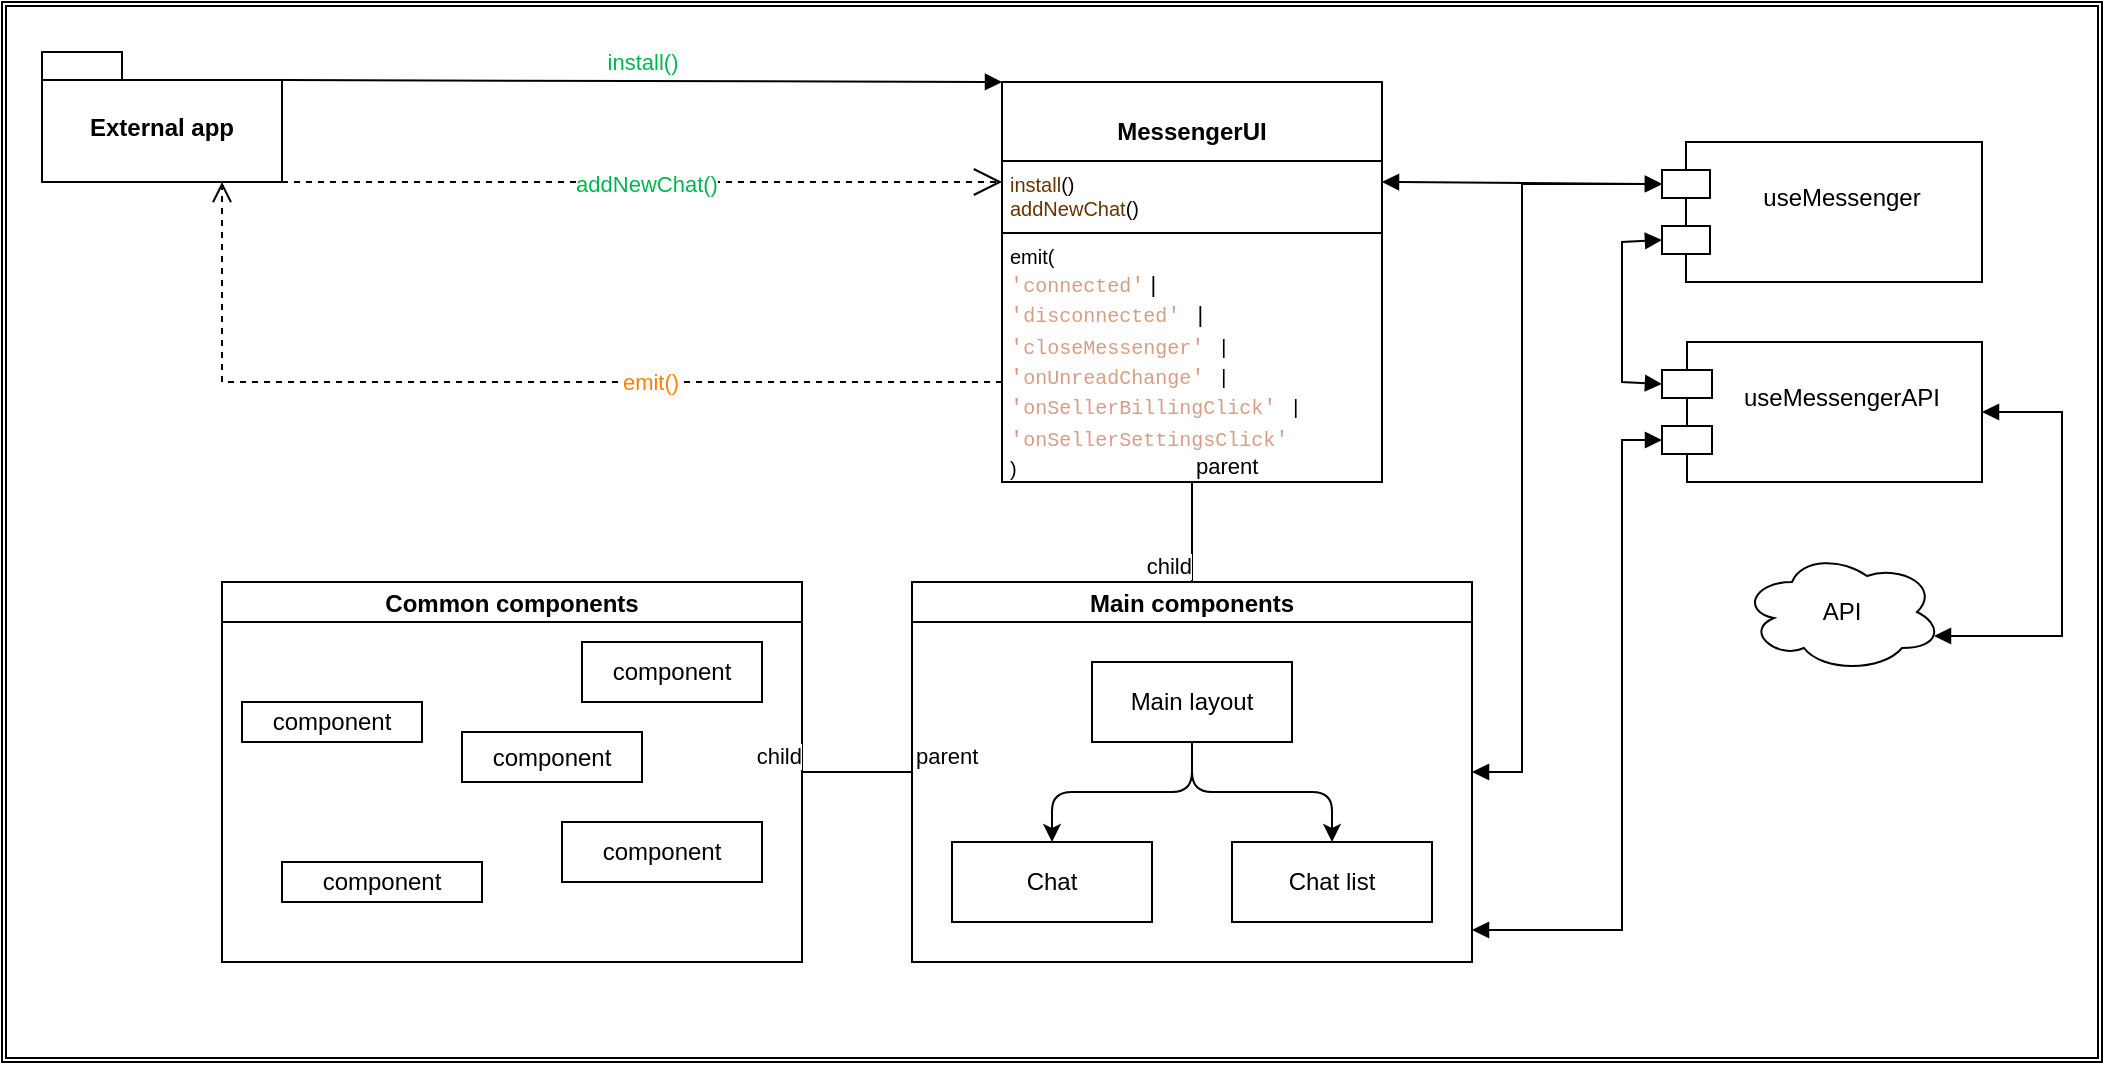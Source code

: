 <mxfile version="24.5.4" type="github">
  <diagram name="Page-1" id="e56a1550-8fbb-45ad-956c-1786394a9013">
    <mxGraphModel dx="1304" dy="790" grid="1" gridSize="10" guides="1" tooltips="1" connect="1" arrows="1" fold="1" page="1" pageScale="1" pageWidth="1100" pageHeight="850" background="none" math="0" shadow="0">
      <root>
        <mxCell id="0" />
        <mxCell id="1" parent="0" />
        <mxCell id="PdQyYLxiZAXaS2fTqrRP-87" value="" style="shape=ext;double=1;rounded=0;whiteSpace=wrap;html=1;" vertex="1" parent="1">
          <mxGeometry x="10" y="120" width="1050" height="530" as="geometry" />
        </mxCell>
        <mxCell id="PdQyYLxiZAXaS2fTqrRP-1" value="&lt;div&gt;&lt;br&gt;&lt;/div&gt;useMessenger" style="shape=module;align=left;spacingLeft=20;align=center;verticalAlign=top;whiteSpace=wrap;html=1;jettyWidth=24;jettyHeight=14;" vertex="1" parent="1">
          <mxGeometry x="840" y="190" width="160" height="70" as="geometry" />
        </mxCell>
        <mxCell id="PdQyYLxiZAXaS2fTqrRP-2" value="External app" style="shape=folder;fontStyle=1;spacingTop=10;tabWidth=40;tabHeight=14;tabPosition=left;html=1;whiteSpace=wrap;" vertex="1" parent="1">
          <mxGeometry x="30" y="145" width="120" height="65" as="geometry" />
        </mxCell>
        <mxCell id="PdQyYLxiZAXaS2fTqrRP-5" value="&lt;div&gt;&lt;br&gt;&lt;/div&gt;useMessengerAPI" style="shape=module;align=left;spacingLeft=20;align=center;verticalAlign=top;whiteSpace=wrap;html=1;jettyWidth=25;jettyHeight=14;" vertex="1" parent="1">
          <mxGeometry x="840" y="290" width="160" height="70" as="geometry" />
        </mxCell>
        <mxCell id="PdQyYLxiZAXaS2fTqrRP-6" value="&lt;p style=&quot;margin:0px;margin-top:4px;text-align:center;&quot;&gt;&lt;br&gt;&lt;b&gt;MessengerUI&lt;/b&gt;&lt;/p&gt;&lt;hr size=&quot;1&quot; style=&quot;border-style:solid;&quot;&gt;&lt;p style=&quot;margin: 0px 0px 0px 4px; font-size: 10px;&quot;&gt;&lt;font style=&quot;font-size: 10px;&quot;&gt;&lt;font style=&quot;font-size: 10px;&quot; color=&quot;#663300&quot;&gt;install&lt;/font&gt;()&lt;br&gt;&lt;font style=&quot;font-size: 10px;&quot; color=&quot;#663300&quot;&gt;addNewChat&lt;/font&gt;()&lt;/font&gt;&lt;/p&gt;&lt;hr size=&quot;1&quot; style=&quot;border-style: solid; font-size: 11px;&quot;&gt;&lt;p style=&quot;margin: 0px 0px 0px 4px; font-size: 10px;&quot;&gt;&lt;font style=&quot;font-size: 10px;&quot;&gt;emit&lt;/font&gt;&lt;font style=&quot;font-size: 10px;&quot;&gt;(&lt;/font&gt;&lt;/p&gt;&lt;p style=&quot;margin: 0px 0px 0px 4px;&quot;&gt;&lt;font style=&quot;&quot;&gt;&lt;span style=&quot;color: rgb(214, 157, 133); background-color: initial; font-family: var(--vscode-editor-font-family, &amp;quot;SF Mono&amp;quot;, Monaco, Menlo, Consolas, &amp;quot;Ubuntu Mono&amp;quot;, &amp;quot;Liberation Mono&amp;quot;, &amp;quot;DejaVu Sans Mono&amp;quot;, &amp;quot;Courier New&amp;quot;, monospace);&quot;&gt;&lt;span style=&quot;font-size: 11px;&quot;&gt;&#39;&lt;/span&gt;&lt;font style=&quot;font-size: 10px;&quot;&gt;connected&lt;/font&gt;&lt;span style=&quot;font-size: 11px;&quot;&gt;&#39;&lt;/span&gt;&lt;/span&gt;&lt;span style=&quot;font-size: 11px; background-color: initial;&quot;&gt;&amp;nbsp;|&lt;/span&gt;&lt;/font&gt;&lt;/p&gt;&lt;p style=&quot;margin: 0px 0px 0px 4px;&quot;&gt;&lt;font style=&quot;&quot;&gt;&lt;span style=&quot;background-color: initial; color: rgb(214, 157, 133); font-family: var(--vscode-editor-font-family, &amp;quot;SF Mono&amp;quot;, Monaco, Menlo, Consolas, &amp;quot;Ubuntu Mono&amp;quot;, &amp;quot;Liberation Mono&amp;quot;, &amp;quot;DejaVu Sans Mono&amp;quot;, &amp;quot;Courier New&amp;quot;, monospace);&quot;&gt;&lt;span style=&quot;font-size: 11px;&quot;&gt;&#39;&lt;/span&gt;&lt;font style=&quot;font-size: 10px;&quot;&gt;disconnected&lt;/font&gt;&lt;span style=&quot;font-size: 11px;&quot;&gt;&#39;&amp;nbsp;&lt;/span&gt;&lt;/span&gt;&lt;span style=&quot;font-size: 11px; background-color: initial; font-family: var(--vscode-editor-font-family, &amp;quot;SF Mono&amp;quot;, Monaco, Menlo, Consolas, &amp;quot;Ubuntu Mono&amp;quot;, &amp;quot;Liberation Mono&amp;quot;, &amp;quot;DejaVu Sans Mono&amp;quot;, &amp;quot;Courier New&amp;quot;, monospace);&quot;&gt;|&lt;/span&gt;&lt;/font&gt;&lt;/p&gt;&lt;p style=&quot;margin: 0px 0px 0px 4px;&quot;&gt;&lt;font style=&quot;&quot;&gt;&lt;span style=&quot;color: rgb(214, 157, 133); background-color: initial; font-family: var(--vscode-editor-font-family, &amp;quot;SF Mono&amp;quot;, Monaco, Menlo, Consolas, &amp;quot;Ubuntu Mono&amp;quot;, &amp;quot;Liberation Mono&amp;quot;, &amp;quot;DejaVu Sans Mono&amp;quot;, &amp;quot;Courier New&amp;quot;, monospace);&quot;&gt;&lt;span style=&quot;font-size: 11px;&quot;&gt;&#39;&lt;/span&gt;&lt;font style=&quot;font-size: 10px;&quot;&gt;closeMessenger&lt;/font&gt;&lt;span style=&quot;font-size: 11px;&quot;&gt;&#39; &lt;/span&gt;&lt;/span&gt;&lt;span style=&quot;background-color: initial; font-family: var(--vscode-editor-font-family, &amp;quot;SF Mono&amp;quot;, Monaco, Menlo, Consolas, &amp;quot;Ubuntu Mono&amp;quot;, &amp;quot;Liberation Mono&amp;quot;, &amp;quot;DejaVu Sans Mono&amp;quot;, &amp;quot;Courier New&amp;quot;, monospace);&quot;&gt;&lt;font style=&quot;font-size: 10px;&quot;&gt;|&lt;/font&gt;&lt;/span&gt;&lt;/font&gt;&lt;/p&gt;&lt;p style=&quot;margin: 0px 0px 0px 4px;&quot;&gt;&lt;font style=&quot;&quot;&gt;&lt;span style=&quot;color: rgb(214, 157, 133); background-color: initial; font-family: var(--vscode-editor-font-family, &amp;quot;SF Mono&amp;quot;, Monaco, Menlo, Consolas, &amp;quot;Ubuntu Mono&amp;quot;, &amp;quot;Liberation Mono&amp;quot;, &amp;quot;DejaVu Sans Mono&amp;quot;, &amp;quot;Courier New&amp;quot;, monospace);&quot;&gt;&lt;span style=&quot;font-size: 11px;&quot;&gt;&#39;&lt;/span&gt;&lt;font style=&quot;font-size: 10px;&quot;&gt;onUnreadChange&lt;/font&gt;&lt;span style=&quot;font-size: 11px;&quot;&gt;&#39; &lt;/span&gt;&lt;/span&gt;&lt;span style=&quot;background-color: initial; font-family: var(--vscode-editor-font-family, &amp;quot;SF Mono&amp;quot;, Monaco, Menlo, Consolas, &amp;quot;Ubuntu Mono&amp;quot;, &amp;quot;Liberation Mono&amp;quot;, &amp;quot;DejaVu Sans Mono&amp;quot;, &amp;quot;Courier New&amp;quot;, monospace);&quot;&gt;&lt;font style=&quot;font-size: 10px;&quot;&gt;|&lt;/font&gt;&lt;/span&gt;&lt;/font&gt;&lt;/p&gt;&lt;p style=&quot;margin: 0px 0px 0px 4px;&quot;&gt;&lt;font style=&quot;&quot;&gt;&lt;span style=&quot;color: rgb(214, 157, 133); background-color: initial; font-family: var(--vscode-editor-font-family, &amp;quot;SF Mono&amp;quot;, Monaco, Menlo, Consolas, &amp;quot;Ubuntu Mono&amp;quot;, &amp;quot;Liberation Mono&amp;quot;, &amp;quot;DejaVu Sans Mono&amp;quot;, &amp;quot;Courier New&amp;quot;, monospace);&quot;&gt;&lt;span style=&quot;font-size: 11px;&quot;&gt;&#39;&lt;/span&gt;&lt;font style=&quot;font-size: 10px;&quot;&gt;onSellerBillingClick&lt;/font&gt;&lt;span style=&quot;font-size: 11px;&quot;&gt;&#39; &lt;/span&gt;&lt;/span&gt;&lt;span style=&quot;background-color: initial; font-family: var(--vscode-editor-font-family, &amp;quot;SF Mono&amp;quot;, Monaco, Menlo, Consolas, &amp;quot;Ubuntu Mono&amp;quot;, &amp;quot;Liberation Mono&amp;quot;, &amp;quot;DejaVu Sans Mono&amp;quot;, &amp;quot;Courier New&amp;quot;, monospace);&quot;&gt;&lt;font style=&quot;font-size: 10px;&quot;&gt;|&lt;/font&gt;&lt;/span&gt;&lt;/font&gt;&lt;/p&gt;&lt;p style=&quot;margin: 0px 0px 0px 4px;&quot;&gt;&lt;span style=&quot;color: rgb(214, 157, 133); background-color: initial; font-family: var(--vscode-editor-font-family, &amp;quot;SF Mono&amp;quot;, Monaco, Menlo, Consolas, &amp;quot;Ubuntu Mono&amp;quot;, &amp;quot;Liberation Mono&amp;quot;, &amp;quot;DejaVu Sans Mono&amp;quot;, &amp;quot;Courier New&amp;quot;, monospace);&quot;&gt;&lt;font style=&quot;font-size: 11px;&quot;&gt;&#39;&lt;/font&gt;&lt;font style=&quot;font-size: 10px;&quot;&gt;onSellerSettingsClick&lt;/font&gt;&lt;font style=&quot;font-size: 11px;&quot;&gt;&#39;&lt;/font&gt;&lt;/span&gt;&lt;/p&gt;&lt;p style=&quot;margin: 0px 0px 0px 4px;&quot;&gt;&lt;span style=&quot;background-color: initial;&quot;&gt;&lt;font style=&quot;font-size: 10px;&quot;&gt;)&lt;/font&gt;&lt;/span&gt;&lt;/p&gt;&lt;p style=&quot;margin:0px;margin-left:4px;&quot;&gt;&lt;br&gt;&lt;/p&gt;" style="verticalAlign=top;align=left;overflow=fill;html=1;whiteSpace=wrap;" vertex="1" parent="1">
          <mxGeometry x="510" y="160" width="190" height="200" as="geometry" />
        </mxCell>
        <mxCell id="PdQyYLxiZAXaS2fTqrRP-12" value="" style="endArrow=open;endSize=12;dashed=1;html=1;rounded=0;exitX=0;exitY=0;exitDx=120;exitDy=65;exitPerimeter=0;entryX=0;entryY=0.25;entryDx=0;entryDy=0;" edge="1" parent="1" source="PdQyYLxiZAXaS2fTqrRP-2" target="PdQyYLxiZAXaS2fTqrRP-6">
          <mxGeometry width="160" relative="1" as="geometry">
            <mxPoint x="270" y="260" as="sourcePoint" />
            <mxPoint x="430" y="260" as="targetPoint" />
          </mxGeometry>
        </mxCell>
        <mxCell id="PdQyYLxiZAXaS2fTqrRP-24" value="&lt;font color=&quot;#00b54e&quot;&gt;addNewChat()&lt;/font&gt;" style="edgeLabel;html=1;align=center;verticalAlign=middle;resizable=0;points=[];" vertex="1" connectable="0" parent="PdQyYLxiZAXaS2fTqrRP-12">
          <mxGeometry x="0.008" y="-1" relative="1" as="geometry">
            <mxPoint as="offset" />
          </mxGeometry>
        </mxCell>
        <mxCell id="PdQyYLxiZAXaS2fTqrRP-21" value="" style="html=1;verticalAlign=bottom;endArrow=open;dashed=1;endSize=8;curved=0;rounded=0;exitX=0;exitY=0.75;exitDx=0;exitDy=0;entryX=0.75;entryY=1;entryDx=0;entryDy=0;entryPerimeter=0;" edge="1" parent="1" source="PdQyYLxiZAXaS2fTqrRP-6" target="PdQyYLxiZAXaS2fTqrRP-2">
          <mxGeometry x="0.349" y="34" relative="1" as="geometry">
            <mxPoint x="605" y="145" as="sourcePoint" />
            <mxPoint x="240" y="45" as="targetPoint" />
            <Array as="points">
              <mxPoint x="120" y="310" />
            </Array>
            <mxPoint as="offset" />
          </mxGeometry>
        </mxCell>
        <mxCell id="PdQyYLxiZAXaS2fTqrRP-26" value="&lt;font color=&quot;#ff8000&quot;&gt;emit()&lt;/font&gt;" style="edgeLabel;html=1;align=center;verticalAlign=middle;resizable=0;points=[];" vertex="1" connectable="0" parent="PdQyYLxiZAXaS2fTqrRP-21">
          <mxGeometry x="-0.279" relative="1" as="geometry">
            <mxPoint as="offset" />
          </mxGeometry>
        </mxCell>
        <mxCell id="PdQyYLxiZAXaS2fTqrRP-25" value="&lt;font color=&quot;#00b54e&quot;&gt;install()&lt;/font&gt;" style="html=1;verticalAlign=bottom;endArrow=block;curved=0;rounded=0;entryX=0;entryY=0;entryDx=0;entryDy=0;exitX=0;exitY=0;exitDx=120;exitDy=14;exitPerimeter=0;" edge="1" parent="1" source="PdQyYLxiZAXaS2fTqrRP-2" target="PdQyYLxiZAXaS2fTqrRP-6">
          <mxGeometry width="80" relative="1" as="geometry">
            <mxPoint x="160" y="159" as="sourcePoint" />
            <mxPoint x="510" y="300" as="targetPoint" />
          </mxGeometry>
        </mxCell>
        <mxCell id="PdQyYLxiZAXaS2fTqrRP-28" value="" style="endArrow=block;startArrow=block;endFill=1;startFill=1;html=1;rounded=0;exitX=1;exitY=0.25;exitDx=0;exitDy=0;entryX=0;entryY=0;entryDx=0;entryDy=21;entryPerimeter=0;" edge="1" parent="1" source="PdQyYLxiZAXaS2fTqrRP-6" target="PdQyYLxiZAXaS2fTqrRP-1">
          <mxGeometry width="160" relative="1" as="geometry">
            <mxPoint x="830" y="290" as="sourcePoint" />
            <mxPoint x="990" y="290" as="targetPoint" />
          </mxGeometry>
        </mxCell>
        <mxCell id="PdQyYLxiZAXaS2fTqrRP-30" value="" style="endArrow=block;startArrow=block;endFill=1;startFill=1;html=1;rounded=0;entryX=0;entryY=0;entryDx=0;entryDy=49;entryPerimeter=0;exitX=0;exitY=0;exitDx=0;exitDy=21;exitPerimeter=0;" edge="1" parent="1" source="PdQyYLxiZAXaS2fTqrRP-5" target="PdQyYLxiZAXaS2fTqrRP-1">
          <mxGeometry width="160" relative="1" as="geometry">
            <mxPoint x="720" y="320" as="sourcePoint" />
            <mxPoint x="880" y="320" as="targetPoint" />
            <Array as="points">
              <mxPoint x="820" y="310" />
              <mxPoint x="820" y="240" />
            </Array>
          </mxGeometry>
        </mxCell>
        <mxCell id="PdQyYLxiZAXaS2fTqrRP-42" value="API" style="ellipse;shape=cloud;whiteSpace=wrap;html=1;align=center;" vertex="1" parent="1">
          <mxGeometry x="880" y="395" width="100" height="60" as="geometry" />
        </mxCell>
        <mxCell id="PdQyYLxiZAXaS2fTqrRP-43" value="" style="endArrow=block;startArrow=block;endFill=1;startFill=1;html=1;rounded=0;entryX=1;entryY=0.5;entryDx=0;entryDy=0;exitX=0.96;exitY=0.7;exitDx=0;exitDy=0;exitPerimeter=0;" edge="1" parent="1" source="PdQyYLxiZAXaS2fTqrRP-42" target="PdQyYLxiZAXaS2fTqrRP-5">
          <mxGeometry width="160" relative="1" as="geometry">
            <mxPoint x="850" y="412" as="sourcePoint" />
            <mxPoint x="850" y="340" as="targetPoint" />
            <Array as="points">
              <mxPoint x="1040" y="437" />
              <mxPoint x="1040" y="325" />
            </Array>
          </mxGeometry>
        </mxCell>
        <mxCell id="PdQyYLxiZAXaS2fTqrRP-44" value="Main components" style="swimlane;startSize=20;horizontal=1;childLayout=treeLayout;horizontalTree=0;sortEdges=1;resizable=0;containerType=tree;fontSize=12;" vertex="1" parent="1">
          <mxGeometry x="465" y="410" width="280" height="190" as="geometry" />
        </mxCell>
        <mxCell id="PdQyYLxiZAXaS2fTqrRP-45" value="Main layout" style="whiteSpace=wrap;html=1;" vertex="1" parent="PdQyYLxiZAXaS2fTqrRP-44">
          <mxGeometry x="90" y="40" width="100" height="40" as="geometry" />
        </mxCell>
        <mxCell id="PdQyYLxiZAXaS2fTqrRP-46" value="Chat" style="whiteSpace=wrap;html=1;" vertex="1" parent="PdQyYLxiZAXaS2fTqrRP-44">
          <mxGeometry x="20" y="130" width="100" height="40" as="geometry" />
        </mxCell>
        <mxCell id="PdQyYLxiZAXaS2fTqrRP-47" value="" style="edgeStyle=elbowEdgeStyle;elbow=vertical;html=1;rounded=1;curved=0;sourcePerimeterSpacing=0;targetPerimeterSpacing=0;startSize=6;endSize=6;" edge="1" parent="PdQyYLxiZAXaS2fTqrRP-44" source="PdQyYLxiZAXaS2fTqrRP-45" target="PdQyYLxiZAXaS2fTqrRP-46">
          <mxGeometry relative="1" as="geometry" />
        </mxCell>
        <mxCell id="PdQyYLxiZAXaS2fTqrRP-48" value="Chat list" style="whiteSpace=wrap;html=1;" vertex="1" parent="PdQyYLxiZAXaS2fTqrRP-44">
          <mxGeometry x="160" y="130" width="100" height="40" as="geometry" />
        </mxCell>
        <mxCell id="PdQyYLxiZAXaS2fTqrRP-49" value="" style="edgeStyle=elbowEdgeStyle;elbow=vertical;html=1;rounded=1;curved=0;sourcePerimeterSpacing=0;targetPerimeterSpacing=0;startSize=6;endSize=6;" edge="1" parent="PdQyYLxiZAXaS2fTqrRP-44" source="PdQyYLxiZAXaS2fTqrRP-45" target="PdQyYLxiZAXaS2fTqrRP-48">
          <mxGeometry relative="1" as="geometry" />
        </mxCell>
        <mxCell id="PdQyYLxiZAXaS2fTqrRP-51" value="" style="endArrow=none;html=1;edgeStyle=orthogonalEdgeStyle;rounded=0;exitX=0.5;exitY=1;exitDx=0;exitDy=0;entryX=0.5;entryY=0;entryDx=0;entryDy=0;" edge="1" parent="1" source="PdQyYLxiZAXaS2fTqrRP-6" target="PdQyYLxiZAXaS2fTqrRP-44">
          <mxGeometry relative="1" as="geometry">
            <mxPoint x="690" y="390" as="sourcePoint" />
            <mxPoint x="850" y="390" as="targetPoint" />
          </mxGeometry>
        </mxCell>
        <mxCell id="PdQyYLxiZAXaS2fTqrRP-52" value="parent" style="edgeLabel;resizable=0;html=1;align=left;verticalAlign=bottom;" connectable="0" vertex="1" parent="PdQyYLxiZAXaS2fTqrRP-51">
          <mxGeometry x="-1" relative="1" as="geometry" />
        </mxCell>
        <mxCell id="PdQyYLxiZAXaS2fTqrRP-53" value="child" style="edgeLabel;resizable=0;html=1;align=right;verticalAlign=bottom;" connectable="0" vertex="1" parent="PdQyYLxiZAXaS2fTqrRP-51">
          <mxGeometry x="1" relative="1" as="geometry" />
        </mxCell>
        <mxCell id="PdQyYLxiZAXaS2fTqrRP-73" value="Common components" style="swimlane;startSize=20;horizontal=1;containerType=tree;" vertex="1" parent="1">
          <mxGeometry x="120" y="410" width="290" height="190" as="geometry" />
        </mxCell>
        <mxCell id="PdQyYLxiZAXaS2fTqrRP-75" value="component" style="whiteSpace=wrap;html=1;treeFolding=1;treeMoving=1;newEdgeStyle={&quot;edgeStyle&quot;:&quot;elbowEdgeStyle&quot;,&quot;startArrow&quot;:&quot;none&quot;,&quot;endArrow&quot;:&quot;none&quot;};" vertex="1" parent="PdQyYLxiZAXaS2fTqrRP-73">
          <mxGeometry x="10" y="60" width="90" height="20" as="geometry" />
        </mxCell>
        <mxCell id="PdQyYLxiZAXaS2fTqrRP-78" value="component" style="whiteSpace=wrap;html=1;treeFolding=1;treeMoving=1;newEdgeStyle={&quot;edgeStyle&quot;:&quot;elbowEdgeStyle&quot;,&quot;startArrow&quot;:&quot;none&quot;,&quot;endArrow&quot;:&quot;none&quot;};" vertex="1" parent="PdQyYLxiZAXaS2fTqrRP-73">
          <mxGeometry x="120" y="75" width="90" height="25" as="geometry" />
        </mxCell>
        <mxCell id="PdQyYLxiZAXaS2fTqrRP-79" value="component" style="whiteSpace=wrap;html=1;treeFolding=1;treeMoving=1;newEdgeStyle={&quot;edgeStyle&quot;:&quot;elbowEdgeStyle&quot;,&quot;startArrow&quot;:&quot;none&quot;,&quot;endArrow&quot;:&quot;none&quot;};" vertex="1" parent="PdQyYLxiZAXaS2fTqrRP-73">
          <mxGeometry x="170" y="120" width="100" height="30" as="geometry" />
        </mxCell>
        <mxCell id="PdQyYLxiZAXaS2fTqrRP-80" value="component" style="whiteSpace=wrap;html=1;treeFolding=1;treeMoving=1;newEdgeStyle={&quot;edgeStyle&quot;:&quot;elbowEdgeStyle&quot;,&quot;startArrow&quot;:&quot;none&quot;,&quot;endArrow&quot;:&quot;none&quot;};" vertex="1" parent="PdQyYLxiZAXaS2fTqrRP-73">
          <mxGeometry x="30" y="140" width="100" height="20" as="geometry" />
        </mxCell>
        <mxCell id="PdQyYLxiZAXaS2fTqrRP-77" value="component" style="whiteSpace=wrap;html=1;treeFolding=1;treeMoving=1;newEdgeStyle={&quot;edgeStyle&quot;:&quot;elbowEdgeStyle&quot;,&quot;startArrow&quot;:&quot;none&quot;,&quot;endArrow&quot;:&quot;none&quot;};" vertex="1" collapsed="1" parent="PdQyYLxiZAXaS2fTqrRP-73">
          <mxGeometry x="180" y="30" width="90" height="30" as="geometry" />
        </mxCell>
        <mxCell id="PdQyYLxiZAXaS2fTqrRP-81" value="" style="endArrow=none;html=1;edgeStyle=orthogonalEdgeStyle;rounded=0;exitX=0;exitY=0.5;exitDx=0;exitDy=0;entryX=1;entryY=0.5;entryDx=0;entryDy=0;" edge="1" parent="1" source="PdQyYLxiZAXaS2fTqrRP-44" target="PdQyYLxiZAXaS2fTqrRP-73">
          <mxGeometry relative="1" as="geometry">
            <mxPoint x="615" y="370" as="sourcePoint" />
            <mxPoint x="615" y="420" as="targetPoint" />
            <Array as="points" />
          </mxGeometry>
        </mxCell>
        <mxCell id="PdQyYLxiZAXaS2fTqrRP-82" value="parent" style="edgeLabel;resizable=0;html=1;align=left;verticalAlign=bottom;" connectable="0" vertex="1" parent="PdQyYLxiZAXaS2fTqrRP-81">
          <mxGeometry x="-1" relative="1" as="geometry" />
        </mxCell>
        <mxCell id="PdQyYLxiZAXaS2fTqrRP-83" value="child" style="edgeLabel;resizable=0;html=1;align=right;verticalAlign=bottom;" connectable="0" vertex="1" parent="PdQyYLxiZAXaS2fTqrRP-81">
          <mxGeometry x="1" relative="1" as="geometry" />
        </mxCell>
        <mxCell id="PdQyYLxiZAXaS2fTqrRP-88" value="" style="endArrow=block;startArrow=block;endFill=1;startFill=1;html=1;rounded=0;entryX=0;entryY=0;entryDx=0;entryDy=21;entryPerimeter=0;exitX=1;exitY=0.5;exitDx=0;exitDy=0;" edge="1" parent="1" source="PdQyYLxiZAXaS2fTqrRP-44" target="PdQyYLxiZAXaS2fTqrRP-1">
          <mxGeometry width="160" relative="1" as="geometry">
            <mxPoint x="850" y="410" as="sourcePoint" />
            <mxPoint x="850" y="338" as="targetPoint" />
            <Array as="points">
              <mxPoint x="770" y="505" />
              <mxPoint x="770" y="211" />
            </Array>
          </mxGeometry>
        </mxCell>
        <mxCell id="PdQyYLxiZAXaS2fTqrRP-89" value="" style="endArrow=block;startArrow=block;endFill=1;startFill=1;html=1;rounded=0;entryX=0;entryY=0;entryDx=0;entryDy=49;entryPerimeter=0;exitX=1;exitY=0.5;exitDx=0;exitDy=0;" edge="1" parent="1" target="PdQyYLxiZAXaS2fTqrRP-5">
          <mxGeometry width="160" relative="1" as="geometry">
            <mxPoint x="745" y="584" as="sourcePoint" />
            <mxPoint x="840" y="290" as="targetPoint" />
            <Array as="points">
              <mxPoint x="820" y="584" />
              <mxPoint x="820" y="339" />
            </Array>
          </mxGeometry>
        </mxCell>
      </root>
    </mxGraphModel>
  </diagram>
</mxfile>
